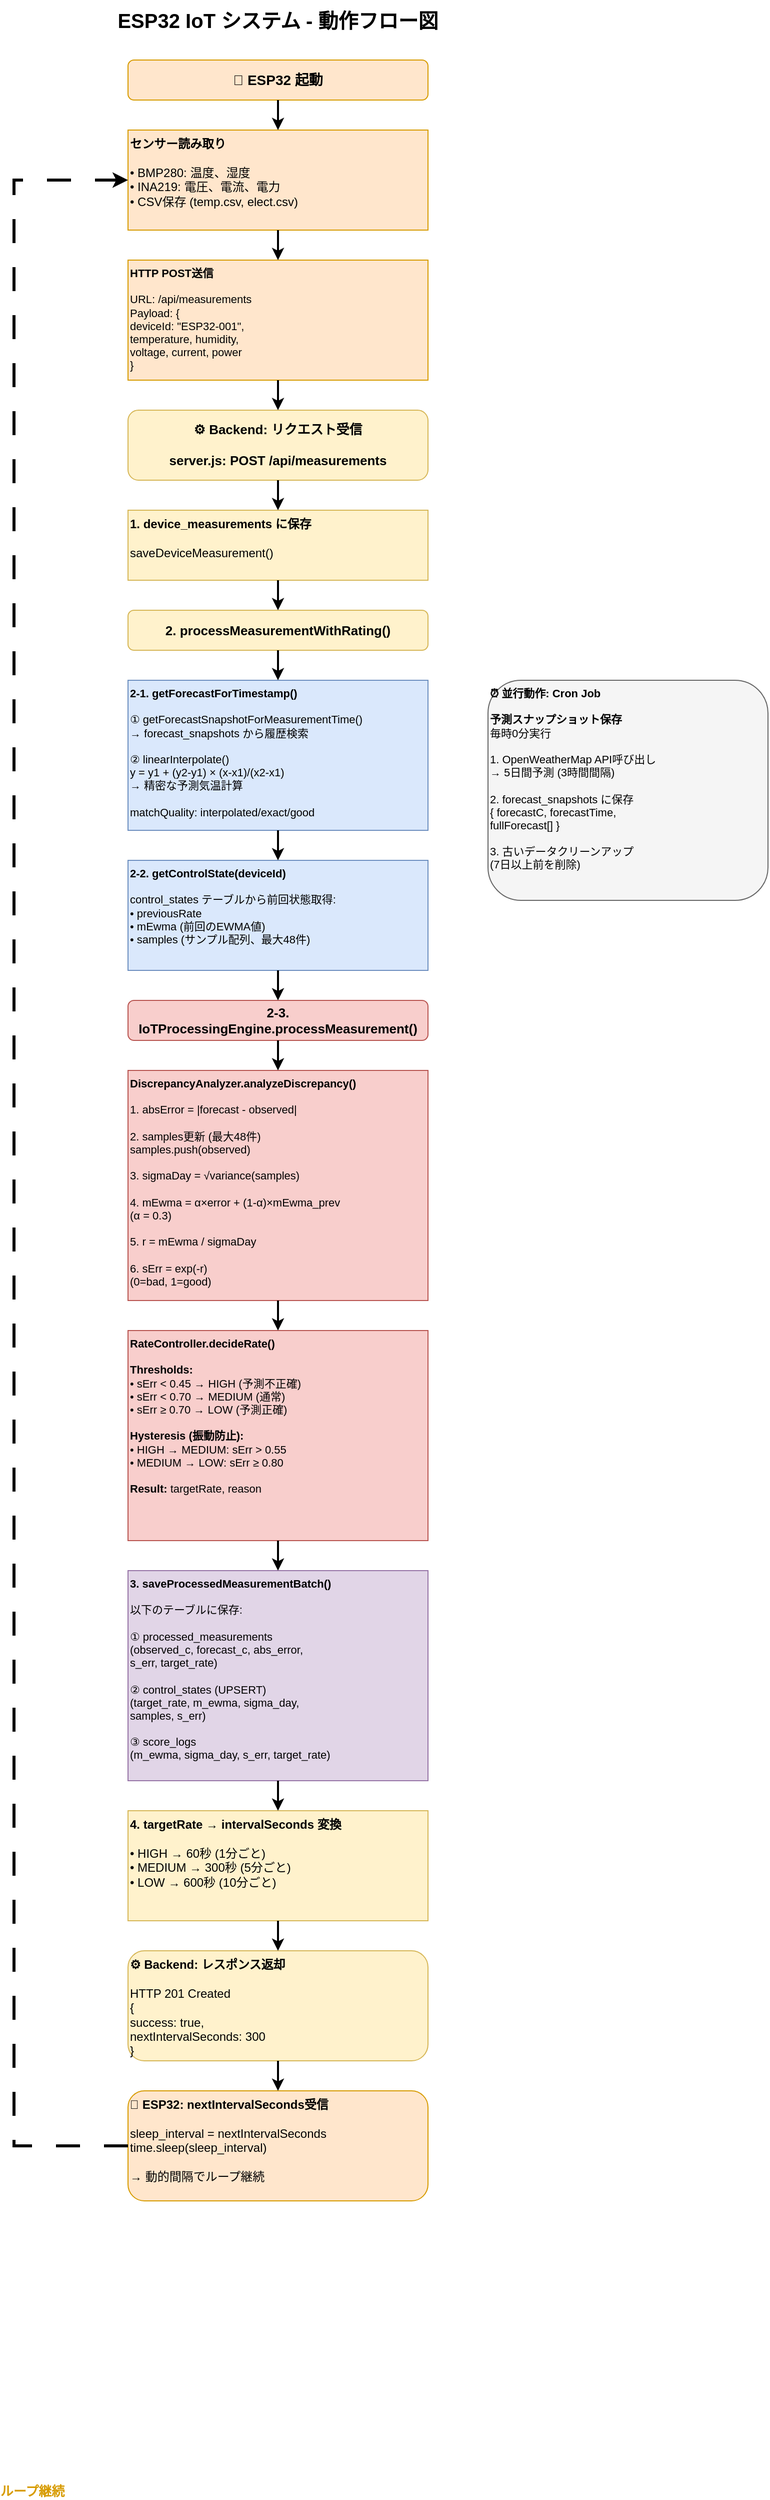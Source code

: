<mxfile version="24.0.0">
  <diagram name="Operation Flow" id="operation-flow">
    <mxGraphModel dx="1422" dy="1800" grid="1" gridSize="10" guides="1" tooltips="1" connect="1" arrows="1" fold="1" page="1" pageScale="1" pageWidth="827" pageHeight="2000">
      <root>
        <mxCell id="0"/>
        <mxCell id="1" parent="0"/>

        <!-- Title -->
        <mxCell id="title" value="ESP32 IoT システム - 動作フロー図" style="text;html=1;strokeColor=none;fillColor=none;align=center;verticalAlign=middle;whiteSpace=wrap;rounded=0;fontSize=20;fontStyle=1" vertex="1" parent="1">
          <mxGeometry x="214" y="20" width="400" height="40" as="geometry"/>
        </mxCell>

        <!-- ESP32 Section -->
        <mxCell id="esp32-start" value="&lt;b&gt;📡 ESP32 起動&lt;/b&gt;" style="rounded=1;whiteSpace=wrap;html=1;fillColor=#ffe6cc;strokeColor=#d79b00;fontSize=14;fontStyle=1" vertex="1" parent="1">
          <mxGeometry x="264" y="80" width="300" height="40" as="geometry"/>
        </mxCell>

        <mxCell id="esp32-sensor-read" value="&lt;b&gt;センサー読み取り&lt;/b&gt;&lt;br&gt;&lt;br&gt;• BMP280: 温度、湿度&lt;br&gt;• INA219: 電圧、電流、電力&lt;br&gt;• CSV保存 (temp.csv, elect.csv)" style="rounded=0;whiteSpace=wrap;html=1;fillColor=#ffe6cc;strokeColor=#d79b00;fontSize=12;align=left;verticalAlign=top;" vertex="1" parent="1">
          <mxGeometry x="264" y="150" width="300" height="100" as="geometry"/>
        </mxCell>

        <mxCell id="esp32-post" value="&lt;b&gt;HTTP POST送信&lt;/b&gt;&lt;br&gt;&lt;br&gt;URL: /api/measurements&lt;br&gt;Payload: {&lt;br&gt;  deviceId: &quot;ESP32-001&quot;,&lt;br&gt;  temperature, humidity,&lt;br&gt;  voltage, current, power&lt;br&gt;}" style="rounded=0;whiteSpace=wrap;html=1;fillColor=#ffe6cc;strokeColor=#d79b00;fontSize=11;align=left;verticalAlign=top;" vertex="1" parent="1">
          <mxGeometry x="264" y="280" width="300" height="120" as="geometry"/>
        </mxCell>

        <!-- Backend Section -->
        <mxCell id="backend-receive" value="&lt;b&gt;⚙️ Backend: リクエスト受信&lt;/b&gt;&lt;br&gt;&lt;br&gt;server.js: POST /api/measurements" style="rounded=1;whiteSpace=wrap;html=1;fillColor=#fff2cc;strokeColor=#d6b656;fontSize=13;fontStyle=1;align=center;" vertex="1" parent="1">
          <mxGeometry x="264" y="430" width="300" height="70" as="geometry"/>
        </mxCell>

        <mxCell id="backend-save-device" value="&lt;b&gt;1. device_measurements に保存&lt;/b&gt;&lt;br&gt;&lt;br&gt;saveDeviceMeasurement()" style="rounded=0;whiteSpace=wrap;html=1;fillColor=#fff2cc;strokeColor=#d6b656;fontSize=12;align=left;verticalAlign=top;" vertex="1" parent="1">
          <mxGeometry x="264" y="530" width="300" height="70" as="geometry"/>
        </mxCell>

        <mxCell id="backend-processor" value="&lt;b&gt;2. processMeasurementWithRating()&lt;/b&gt;" style="rounded=1;whiteSpace=wrap;html=1;fillColor=#fff2cc;strokeColor=#d6b656;fontSize=13;fontStyle=1" vertex="1" parent="1">
          <mxGeometry x="264" y="630" width="300" height="40" as="geometry"/>
        </mxCell>

        <!-- Forecast Retrieval -->
        <mxCell id="forecast-get" value="&lt;b&gt;2-1. getForecastForTimestamp()&lt;/b&gt;&lt;br&gt;&lt;br&gt;① getForecastSnapshotForMeasurementTime()&lt;br&gt;   → forecast_snapshots から履歴検索&lt;br&gt;&lt;br&gt;② linearInterpolate()&lt;br&gt;   y = y1 + (y2-y1) × (x-x1)/(x2-x1)&lt;br&gt;   → 精密な予測気温計算&lt;br&gt;&lt;br&gt;matchQuality: interpolated/exact/good" style="rounded=0;whiteSpace=wrap;html=1;fillColor=#dae8fc;strokeColor=#6c8ebf;fontSize=11;align=left;verticalAlign=top;" vertex="1" parent="1">
          <mxGeometry x="264" y="700" width="300" height="150" as="geometry"/>
        </mxCell>

        <!-- Control State -->
        <mxCell id="control-get" value="&lt;b&gt;2-2. getControlState(deviceId)&lt;/b&gt;&lt;br&gt;&lt;br&gt;control_states テーブルから前回状態取得:&lt;br&gt;• previousRate&lt;br&gt;• mEwma (前回のEWMA値)&lt;br&gt;• samples (サンプル配列、最大48件)" style="rounded=0;whiteSpace=wrap;html=1;fillColor=#dae8fc;strokeColor=#6c8ebf;fontSize=11;align=left;verticalAlign=top;" vertex="1" parent="1">
          <mxGeometry x="264" y="880" width="300" height="110" as="geometry"/>
        </mxCell>

        <!-- Analytics Processing -->
        <mxCell id="analytics-start" value="&lt;b&gt;2-3. IoTProcessingEngine.processMeasurement()&lt;/b&gt;" style="rounded=1;whiteSpace=wrap;html=1;fillColor=#f8cecc;strokeColor=#b85450;fontSize=13;fontStyle=1" vertex="1" parent="1">
          <mxGeometry x="264" y="1020" width="300" height="40" as="geometry"/>
        </mxCell>

        <mxCell id="analytics-discrepancy" value="&lt;b&gt;DiscrepancyAnalyzer.analyzeDiscrepancy()&lt;/b&gt;&lt;br&gt;&lt;br&gt;1. absError = |forecast - observed|&lt;br&gt;&lt;br&gt;2. samples更新 (最大48件)&lt;br&gt;   samples.push(observed)&lt;br&gt;&lt;br&gt;3. sigmaDay = √variance(samples)&lt;br&gt;&lt;br&gt;4. mEwma = α×error + (1-α)×mEwma_prev&lt;br&gt;   (α = 0.3)&lt;br&gt;&lt;br&gt;5. r = mEwma / sigmaDay&lt;br&gt;&lt;br&gt;6. sErr = exp(-r)&lt;br&gt;   (0=bad, 1=good)" style="rounded=0;whiteSpace=wrap;html=1;fillColor=#f8cecc;strokeColor=#b85450;fontSize=11;align=left;verticalAlign=top;" vertex="1" parent="1">
          <mxGeometry x="264" y="1090" width="300" height="230" as="geometry"/>
        </mxCell>

        <mxCell id="analytics-rate" value="&lt;b&gt;RateController.decideRate()&lt;/b&gt;&lt;br&gt;&lt;br&gt;&lt;b&gt;Thresholds:&lt;/b&gt;&lt;br&gt;• sErr &lt; 0.45  → HIGH (予測不正確)&lt;br&gt;• sErr &lt; 0.70  → MEDIUM (通常)&lt;br&gt;• sErr ≥ 0.70 → LOW (予測正確)&lt;br&gt;&lt;br&gt;&lt;b&gt;Hysteresis (振動防止):&lt;/b&gt;&lt;br&gt;• HIGH → MEDIUM: sErr &gt; 0.55&lt;br&gt;• MEDIUM → LOW: sErr ≥ 0.80&lt;br&gt;&lt;br&gt;&lt;b&gt;Result:&lt;/b&gt; targetRate, reason" style="rounded=0;whiteSpace=wrap;html=1;fillColor=#f8cecc;strokeColor=#b85450;fontSize=11;align=left;verticalAlign=top;" vertex="1" parent="1">
          <mxGeometry x="264" y="1350" width="300" height="210" as="geometry"/>
        </mxCell>

        <!-- Database Save -->
        <mxCell id="db-save" value="&lt;b&gt;3. saveProcessedMeasurementBatch()&lt;/b&gt;&lt;br&gt;&lt;br&gt;以下のテーブルに保存:&lt;br&gt;&lt;br&gt;① processed_measurements&lt;br&gt;   (observed_c, forecast_c, abs_error,&lt;br&gt;    s_err, target_rate)&lt;br&gt;&lt;br&gt;② control_states (UPSERT)&lt;br&gt;   (target_rate, m_ewma, sigma_day,&lt;br&gt;    samples, s_err)&lt;br&gt;&lt;br&gt;③ score_logs&lt;br&gt;   (m_ewma, sigma_day, s_err, target_rate)" style="rounded=0;whiteSpace=wrap;html=1;fillColor=#e1d5e7;strokeColor=#9673a6;fontSize=11;align=left;verticalAlign=top;" vertex="1" parent="1">
          <mxGeometry x="264" y="1590" width="300" height="210" as="geometry"/>
        </mxCell>

        <!-- Rate to Interval Conversion -->
        <mxCell id="interval-convert" value="&lt;b&gt;4. targetRate → intervalSeconds 変換&lt;/b&gt;&lt;br&gt;&lt;br&gt;• HIGH   → 60秒  (1分ごと)&lt;br&gt;• MEDIUM → 300秒 (5分ごと)&lt;br&gt;• LOW    → 600秒 (10分ごと)" style="rounded=0;whiteSpace=wrap;html=1;fillColor=#fff2cc;strokeColor=#d6b656;fontSize=12;align=left;verticalAlign=top;" vertex="1" parent="1">
          <mxGeometry x="264" y="1830" width="300" height="110" as="geometry"/>
        </mxCell>

        <!-- Response -->
        <mxCell id="response" value="&lt;b&gt;⚙️ Backend: レスポンス返却&lt;/b&gt;&lt;br&gt;&lt;br&gt;HTTP 201 Created&lt;br&gt;{&lt;br&gt;  success: true,&lt;br&gt;  nextIntervalSeconds: 300&lt;br&gt;}" style="rounded=1;whiteSpace=wrap;html=1;fillColor=#fff2cc;strokeColor=#d6b656;fontSize=12;align=left;verticalAlign=top;" vertex="1" parent="1">
          <mxGeometry x="264" y="1970" width="300" height="110" as="geometry"/>
        </mxCell>

        <!-- ESP32 Sleep -->
        <mxCell id="esp32-sleep" value="&lt;b&gt;📡 ESP32: nextIntervalSeconds受信&lt;/b&gt;&lt;br&gt;&lt;br&gt;sleep_interval = nextIntervalSeconds&lt;br&gt;time.sleep(sleep_interval)&lt;br&gt;&lt;br&gt;→ 動的間隔でループ継続" style="rounded=1;whiteSpace=wrap;html=1;fillColor=#ffe6cc;strokeColor=#d79b00;fontSize=12;align=left;verticalAlign=top;" vertex="1" parent="1">
          <mxGeometry x="264" y="2110" width="300" height="110" as="geometry"/>
        </mxCell>

        <!-- Loop Arrow -->
        <mxCell id="loop-arrow" style="edgeStyle=orthogonalEdgeStyle;rounded=0;orthogonalLoop=1;jettySize=auto;html=1;strokeWidth=3;fontSize=12;fontColor=#d79b00;dashed=1;dashPattern=8 8;" edge="1" parent="1" source="esp32-sleep" target="esp32-sensor-read">
          <mxGeometry relative="1" as="geometry">
            <Array as="points">
              <mxPoint x="150" y="2165"/>
              <mxPoint x="150" y="200"/>
            </Array>
          </mxGeometry>
        </mxCell>
        <mxCell id="loop-label" value="ループ継続" style="edgeLabel;html=1;align=center;verticalAlign=middle;resizable=0;points=[];fontSize=13;fontStyle=1;fontColor=#d79b00;labelBackgroundColor=#ffffff;" vertex="1" connectable="0" parent="loop-arrow">
          <mxGeometry x="-0.8" y="2" relative="1" as="geometry">
            <mxPoint x="20" y="450" as="offset"/>
          </mxGeometry>
        </mxCell>

        <!-- Arrows between steps -->
        <mxCell id="arrow1" style="edgeStyle=orthogonalEdgeStyle;rounded=0;orthogonalLoop=1;jettySize=auto;html=1;strokeWidth=2;" edge="1" parent="1" source="esp32-start" target="esp32-sensor-read">
          <mxGeometry relative="1" as="geometry"/>
        </mxCell>
        <mxCell id="arrow2" style="edgeStyle=orthogonalEdgeStyle;rounded=0;orthogonalLoop=1;jettySize=auto;html=1;strokeWidth=2;" edge="1" parent="1" source="esp32-sensor-read" target="esp32-post">
          <mxGeometry relative="1" as="geometry"/>
        </mxCell>
        <mxCell id="arrow3" style="edgeStyle=orthogonalEdgeStyle;rounded=0;orthogonalLoop=1;jettySize=auto;html=1;strokeWidth=2;" edge="1" parent="1" source="esp32-post" target="backend-receive">
          <mxGeometry relative="1" as="geometry"/>
        </mxCell>
        <mxCell id="arrow4" style="edgeStyle=orthogonalEdgeStyle;rounded=0;orthogonalLoop=1;jettySize=auto;html=1;strokeWidth=2;" edge="1" parent="1" source="backend-receive" target="backend-save-device">
          <mxGeometry relative="1" as="geometry"/>
        </mxCell>
        <mxCell id="arrow5" style="edgeStyle=orthogonalEdgeStyle;rounded=0;orthogonalLoop=1;jettySize=auto;html=1;strokeWidth=2;" edge="1" parent="1" source="backend-save-device" target="backend-processor">
          <mxGeometry relative="1" as="geometry"/>
        </mxCell>
        <mxCell id="arrow6" style="edgeStyle=orthogonalEdgeStyle;rounded=0;orthogonalLoop=1;jettySize=auto;html=1;strokeWidth=2;" edge="1" parent="1" source="backend-processor" target="forecast-get">
          <mxGeometry relative="1" as="geometry"/>
        </mxCell>
        <mxCell id="arrow7" style="edgeStyle=orthogonalEdgeStyle;rounded=0;orthogonalLoop=1;jettySize=auto;html=1;strokeWidth=2;" edge="1" parent="1" source="forecast-get" target="control-get">
          <mxGeometry relative="1" as="geometry"/>
        </mxCell>
        <mxCell id="arrow8" style="edgeStyle=orthogonalEdgeStyle;rounded=0;orthogonalLoop=1;jettySize=auto;html=1;strokeWidth=2;" edge="1" parent="1" source="control-get" target="analytics-start">
          <mxGeometry relative="1" as="geometry"/>
        </mxCell>
        <mxCell id="arrow9" style="edgeStyle=orthogonalEdgeStyle;rounded=0;orthogonalLoop=1;jettySize=auto;html=1;strokeWidth=2;" edge="1" parent="1" source="analytics-start" target="analytics-discrepancy">
          <mxGeometry relative="1" as="geometry"/>
        </mxCell>
        <mxCell id="arrow10" style="edgeStyle=orthogonalEdgeStyle;rounded=0;orthogonalLoop=1;jettySize=auto;html=1;strokeWidth=2;" edge="1" parent="1" source="analytics-discrepancy" target="analytics-rate">
          <mxGeometry relative="1" as="geometry"/>
        </mxCell>
        <mxCell id="arrow11" style="edgeStyle=orthogonalEdgeStyle;rounded=0;orthogonalLoop=1;jettySize=auto;html=1;strokeWidth=2;" edge="1" parent="1" source="analytics-rate" target="db-save">
          <mxGeometry relative="1" as="geometry"/>
        </mxCell>
        <mxCell id="arrow12" style="edgeStyle=orthogonalEdgeStyle;rounded=0;orthogonalLoop=1;jettySize=auto;html=1;strokeWidth=2;" edge="1" parent="1" source="db-save" target="interval-convert">
          <mxGeometry relative="1" as="geometry"/>
        </mxCell>
        <mxCell id="arrow13" style="edgeStyle=orthogonalEdgeStyle;rounded=0;orthogonalLoop=1;jettySize=auto;html=1;strokeWidth=2;" edge="1" parent="1" source="interval-convert" target="response">
          <mxGeometry relative="1" as="geometry"/>
        </mxCell>
        <mxCell id="arrow14" style="edgeStyle=orthogonalEdgeStyle;rounded=0;orthogonalLoop=1;jettySize=auto;html=1;strokeWidth=2;" edge="1" parent="1" source="response" target="esp32-sleep">
          <mxGeometry relative="1" as="geometry"/>
        </mxCell>

        <!-- Side Note: Cron Job -->
        <mxCell id="cron-note" value="&lt;b&gt;⏰ 並行動作: Cron Job&lt;/b&gt;&lt;br&gt;&lt;br&gt;&lt;b&gt;予測スナップショット保存&lt;/b&gt;&lt;br&gt;毎時0分実行&lt;br&gt;&lt;br&gt;1. OpenWeatherMap API呼び出し&lt;br&gt;   → 5日間予測 (3時間間隔)&lt;br&gt;&lt;br&gt;2. forecast_snapshots に保存&lt;br&gt;   { forecastC, forecastTime,&lt;br&gt;     fullForecast[] }&lt;br&gt;&lt;br&gt;3. 古いデータクリーンアップ&lt;br&gt;   (7日以上前を削除)" style="rounded=1;whiteSpace=wrap;html=1;fillColor=#f5f5f5;strokeColor=#666666;fontSize=11;align=left;verticalAlign=top;" vertex="1" parent="1">
          <mxGeometry x="624" y="700" width="280" height="220" as="geometry"/>
        </mxCell>

      </root>
    </mxGraphModel>
  </diagram>
</mxfile>
